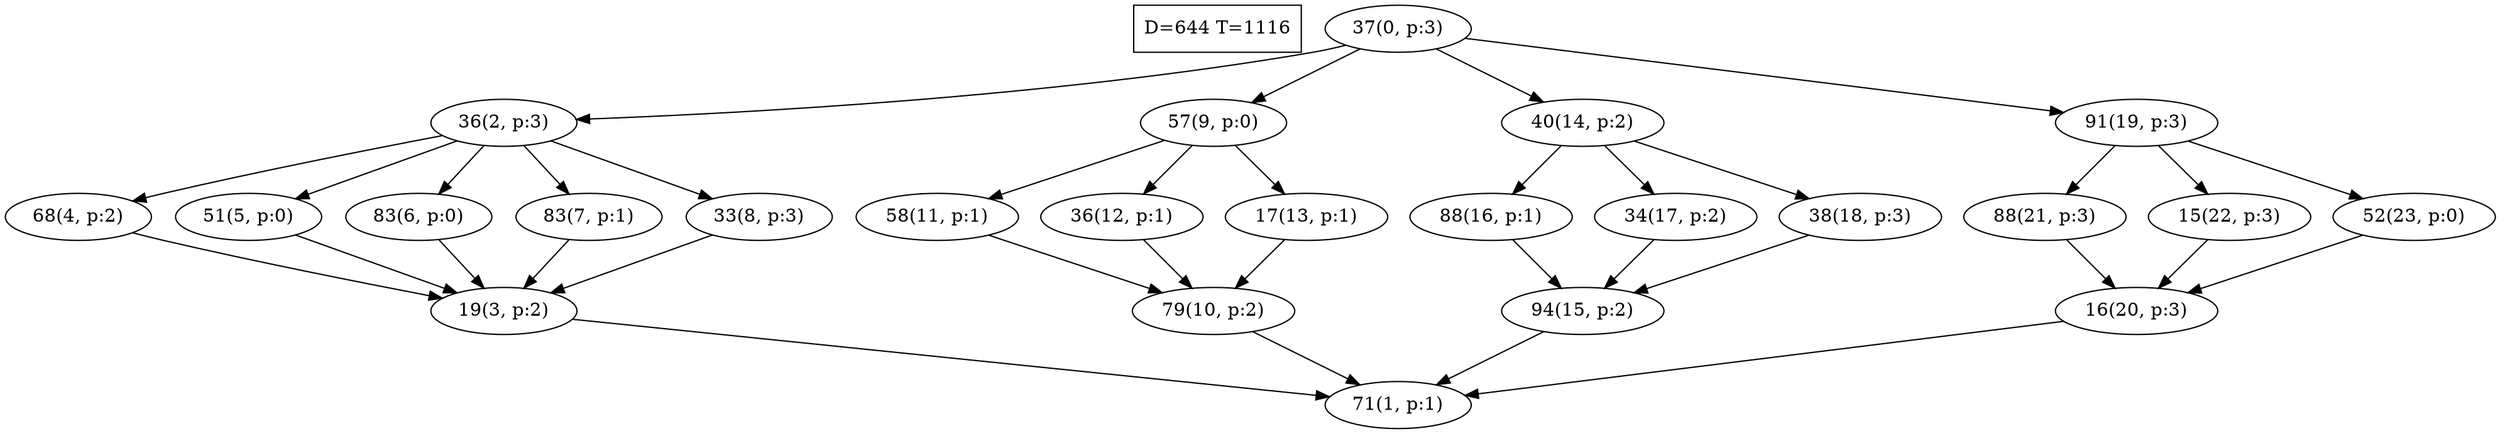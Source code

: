 digraph Task {
i [shape=box, label="D=644 T=1116"]; 
0 [label="37(0, p:3)"];
1 [label="71(1, p:1)"];
2 [label="36(2, p:3)"];
3 [label="19(3, p:2)"];
4 [label="68(4, p:2)"];
5 [label="51(5, p:0)"];
6 [label="83(6, p:0)"];
7 [label="83(7, p:1)"];
8 [label="33(8, p:3)"];
9 [label="57(9, p:0)"];
10 [label="79(10, p:2)"];
11 [label="58(11, p:1)"];
12 [label="36(12, p:1)"];
13 [label="17(13, p:1)"];
14 [label="40(14, p:2)"];
15 [label="94(15, p:2)"];
16 [label="88(16, p:1)"];
17 [label="34(17, p:2)"];
18 [label="38(18, p:3)"];
19 [label="91(19, p:3)"];
20 [label="16(20, p:3)"];
21 [label="88(21, p:3)"];
22 [label="15(22, p:3)"];
23 [label="52(23, p:0)"];
0 -> 2;
0 -> 9;
0 -> 14;
0 -> 19;
2 -> 4;
2 -> 5;
2 -> 6;
2 -> 7;
2 -> 8;
3 -> 1;
4 -> 3;
5 -> 3;
6 -> 3;
7 -> 3;
8 -> 3;
9 -> 11;
9 -> 12;
9 -> 13;
10 -> 1;
11 -> 10;
12 -> 10;
13 -> 10;
14 -> 16;
14 -> 17;
14 -> 18;
15 -> 1;
16 -> 15;
17 -> 15;
18 -> 15;
19 -> 21;
19 -> 22;
19 -> 23;
20 -> 1;
21 -> 20;
22 -> 20;
23 -> 20;
}